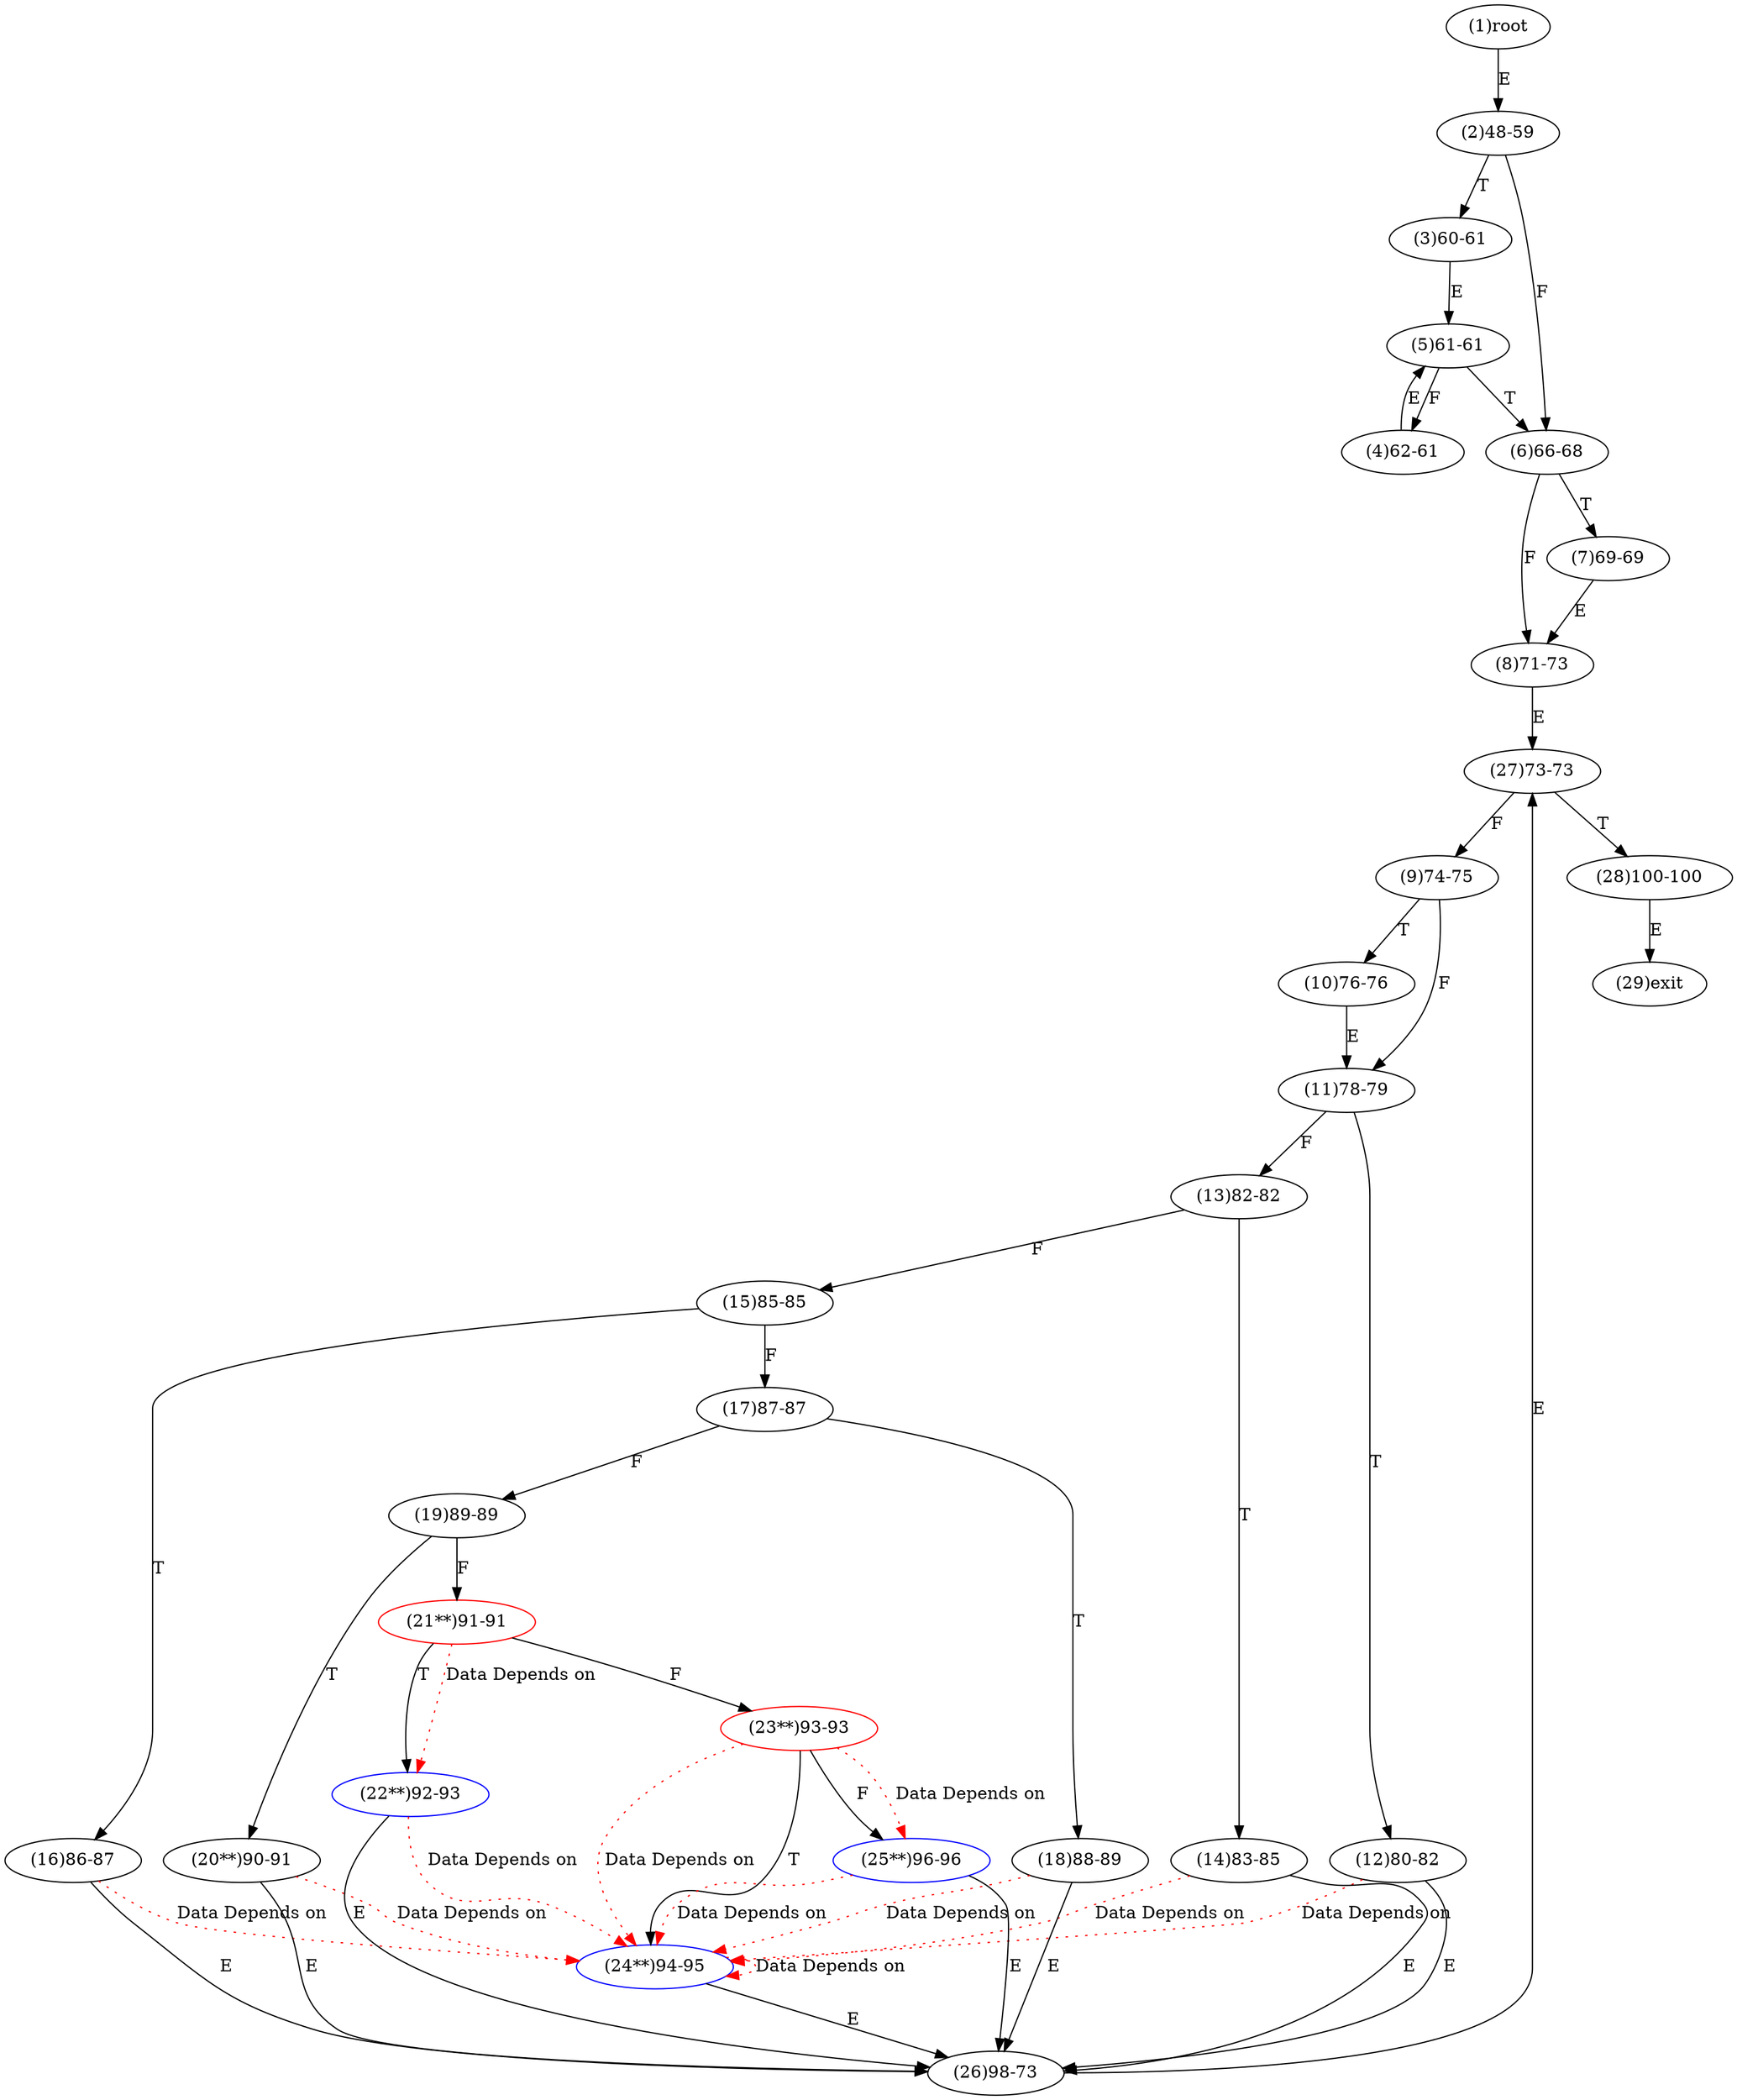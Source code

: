 digraph "" { 
1[ label="(1)root"];
2[ label="(2)48-59"];
3[ label="(3)60-61"];
4[ label="(4)62-61"];
5[ label="(5)61-61"];
6[ label="(6)66-68"];
7[ label="(7)69-69"];
8[ label="(8)71-73"];
9[ label="(9)74-75"];
10[ label="(10)76-76"];
11[ label="(11)78-79"];
12[ label="(12)80-82"];
13[ label="(13)82-82"];
14[ label="(14)83-85"];
15[ label="(15)85-85"];
17[ label="(17)87-87"];
16[ label="(16)86-87"];
19[ label="(19)89-89"];
18[ label="(18)88-89"];
21[ label="(21**)91-91",color=red];
20[ label="(20**)90-91"];
23[ label="(23**)93-93",color=red];
22[ label="(22**)92-93",color=blue];
25[ label="(25**)96-96",color=blue];
24[ label="(24**)94-95",color=blue];
27[ label="(27)73-73"];
26[ label="(26)98-73"];
29[ label="(29)exit"];
28[ label="(28)100-100"];
1->2[ label="E"];
2->6[ label="F"];
2->3[ label="T"];
3->5[ label="E"];
4->5[ label="E"];
5->4[ label="F"];
5->6[ label="T"];
6->8[ label="F"];
6->7[ label="T"];
7->8[ label="E"];
8->27[ label="E"];
9->11[ label="F"];
9->10[ label="T"];
10->11[ label="E"];
11->13[ label="F"];
11->12[ label="T"];
12->26[ label="E"];
13->15[ label="F"];
13->14[ label="T"];
14->26[ label="E"];
15->17[ label="F"];
15->16[ label="T"];
16->26[ label="E"];
17->19[ label="F"];
17->18[ label="T"];
18->26[ label="E"];
19->21[ label="F"];
19->20[ label="T"];
20->26[ label="E"];
21->23[ label="F"];
21->22[ label="T"];
22->26[ label="E"];
23->25[ label="F"];
23->24[ label="T"];
24->26[ label="E"];
25->26[ label="E"];
26->27[ label="E"];
27->9[ label="F"];
27->28[ label="T"];
28->29[ label="E"];
12->24[ color="red" label="Data Depends on" style = dotted ];
14->24[ color="red" label="Data Depends on" style = dotted ];
16->24[ color="red" label="Data Depends on" style = dotted ];
18->24[ color="red" label="Data Depends on" style = dotted ];
21->22[ color="red" label="Data Depends on" style = dotted ];
20->24[ color="red" label="Data Depends on" style = dotted ];
23->25[ color="red" label="Data Depends on" style = dotted ];
23->24[ color="red" label="Data Depends on" style = dotted ];
22->24[ color="red" label="Data Depends on" style = dotted ];
25->24[ color="red" label="Data Depends on" style = dotted ];
24->24[ color="red" label="Data Depends on" style = dotted ];
}